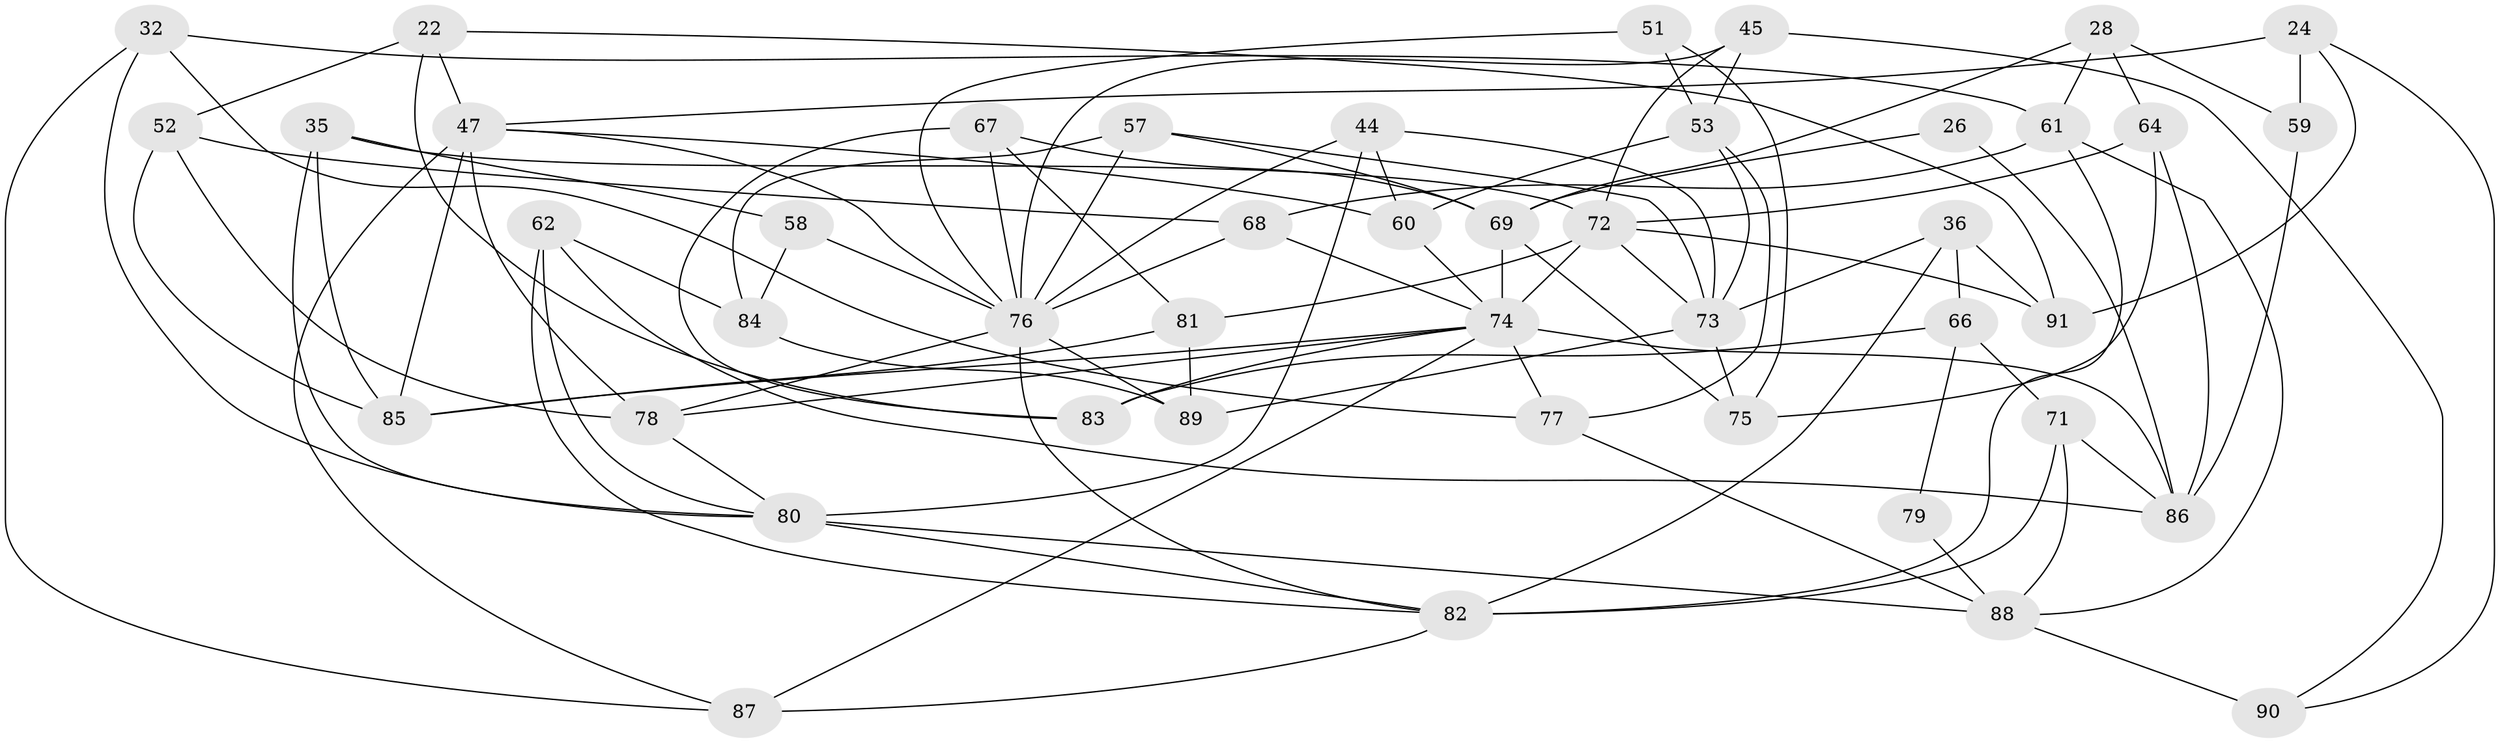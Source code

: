 // original degree distribution, {4: 1.0}
// Generated by graph-tools (version 1.1) at 2025/00/03/04/25 22:00:58]
// undirected, 45 vertices, 105 edges
graph export_dot {
graph [start="1"]
  node [color=gray90,style=filled];
  22;
  24 [super="+6"];
  26;
  28;
  32;
  35;
  36;
  44;
  45;
  47 [super="+20"];
  51;
  52;
  53 [super="+40"];
  57 [super="+38"];
  58;
  59;
  60;
  61 [super="+25"];
  62;
  64 [super="+33"];
  66 [super="+46"];
  67 [super="+23"];
  68;
  69 [super="+17+56"];
  71;
  72 [super="+11+31+41"];
  73 [super="+15+30"];
  74 [super="+54+65"];
  75 [super="+50"];
  76 [super="+34+48"];
  77;
  78 [super="+16+39"];
  79;
  80 [super="+42+55+43"];
  81 [super="+63"];
  82 [super="+19+70"];
  83 [super="+27"];
  84;
  85 [super="+13"];
  86 [super="+21"];
  87;
  88 [super="+7+18"];
  89;
  90;
  91;
  22 -- 83;
  22 -- 52;
  22 -- 91;
  22 -- 47;
  24 -- 91;
  24 -- 47 [weight=2];
  24 -- 59 [weight=2];
  24 -- 90;
  26 -- 86;
  26 -- 69 [weight=3];
  28 -- 59;
  28 -- 69;
  28 -- 61;
  28 -- 64;
  32 -- 87;
  32 -- 77;
  32 -- 61;
  32 -- 80;
  35 -- 85;
  35 -- 58;
  35 -- 72;
  35 -- 80;
  36 -- 91;
  36 -- 73;
  36 -- 66;
  36 -- 82;
  44 -- 73;
  44 -- 80;
  44 -- 60;
  44 -- 76;
  45 -- 90;
  45 -- 76;
  45 -- 72;
  45 -- 53;
  47 -- 85 [weight=2];
  47 -- 87;
  47 -- 60;
  47 -- 76;
  47 -- 78 [weight=2];
  51 -- 75 [weight=2];
  51 -- 76;
  51 -- 53;
  52 -- 68;
  52 -- 85;
  52 -- 78;
  53 -- 77;
  53 -- 60;
  53 -- 73 [weight=2];
  57 -- 84;
  57 -- 76 [weight=3];
  57 -- 73;
  57 -- 69;
  58 -- 84;
  58 -- 76 [weight=2];
  59 -- 86;
  60 -- 74;
  61 -- 68;
  61 -- 88 [weight=2];
  61 -- 82;
  62 -- 84;
  62 -- 86;
  62 -- 82;
  62 -- 80;
  64 -- 75;
  64 -- 72 [weight=3];
  64 -- 86;
  66 -- 71;
  66 -- 79 [weight=2];
  66 -- 83 [weight=2];
  67 -- 83 [weight=2];
  67 -- 81 [weight=2];
  67 -- 76;
  67 -- 69;
  68 -- 76;
  68 -- 74;
  69 -- 75 [weight=2];
  69 -- 74 [weight=2];
  71 -- 82;
  71 -- 88;
  71 -- 86;
  72 -- 74 [weight=5];
  72 -- 81 [weight=2];
  72 -- 91;
  72 -- 73;
  73 -- 75;
  73 -- 89;
  74 -- 77;
  74 -- 78 [weight=2];
  74 -- 83;
  74 -- 85;
  74 -- 86;
  74 -- 87;
  76 -- 89;
  76 -- 78;
  76 -- 82;
  77 -- 88;
  78 -- 80 [weight=2];
  79 -- 88 [weight=2];
  80 -- 82 [weight=2];
  80 -- 88 [weight=2];
  81 -- 89;
  81 -- 85;
  82 -- 87;
  84 -- 89;
  88 -- 90 [weight=2];
}
